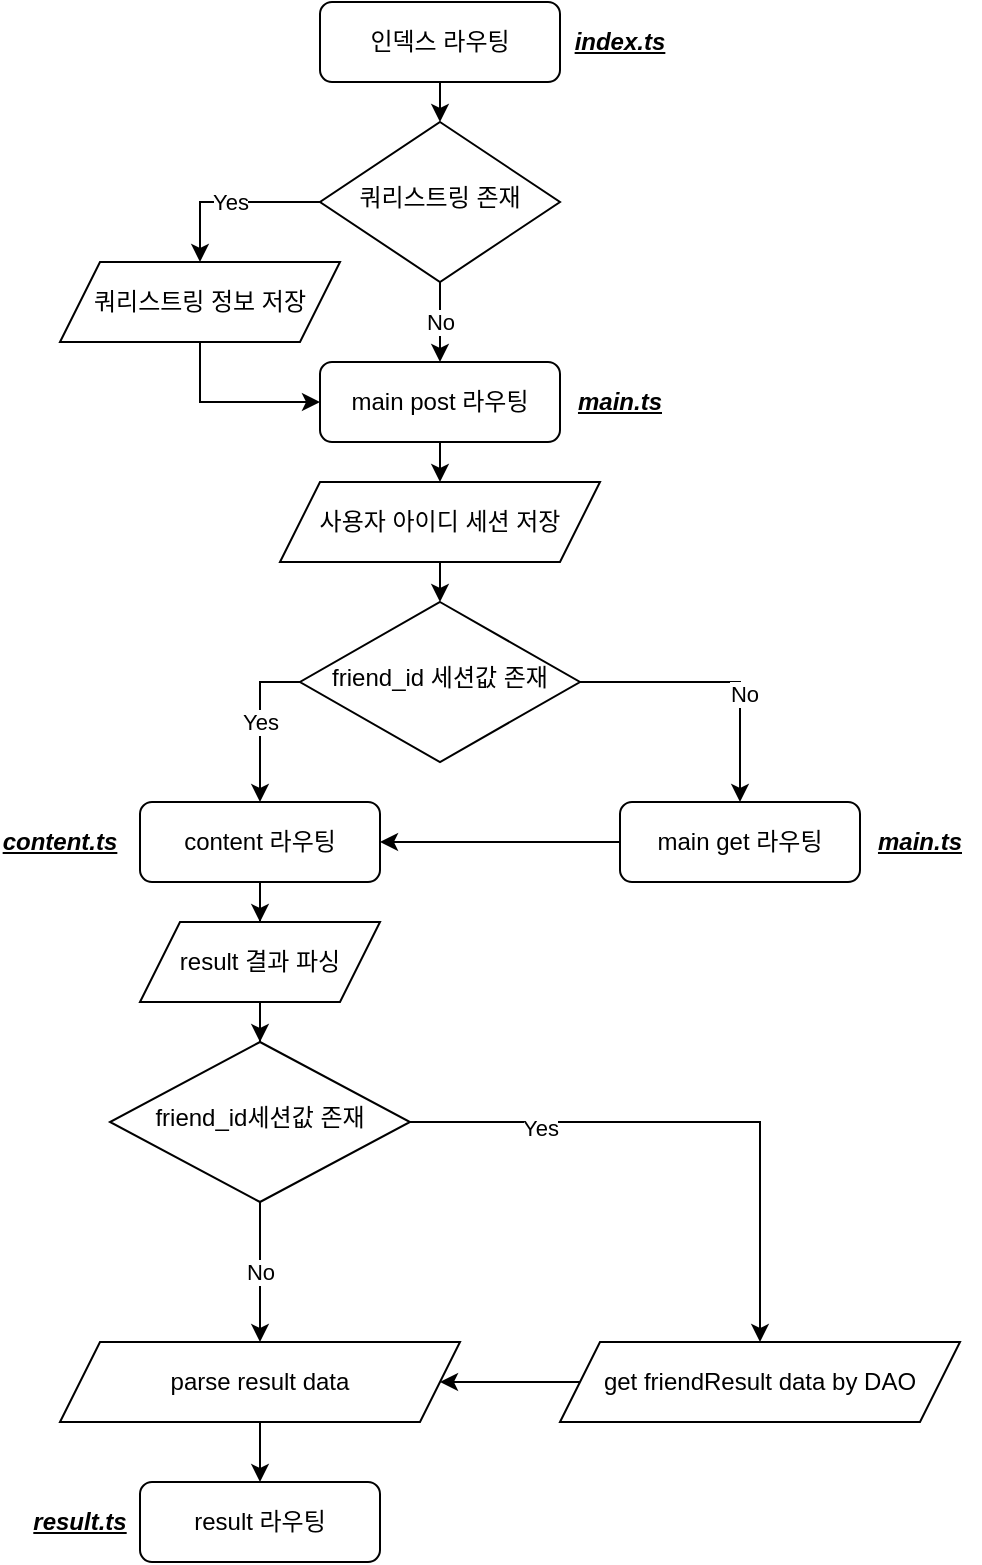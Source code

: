 <mxfile version="20.8.5" type="device"><diagram id="C5RBs43oDa-KdzZeNtuy" name="Page-1"><mxGraphModel dx="731" dy="434" grid="1" gridSize="10" guides="1" tooltips="1" connect="1" arrows="1" fold="1" page="1" pageScale="1" pageWidth="827" pageHeight="1169" math="0" shadow="0"><root><mxCell id="WIyWlLk6GJQsqaUBKTNV-0"/><mxCell id="WIyWlLk6GJQsqaUBKTNV-1" parent="WIyWlLk6GJQsqaUBKTNV-0"/><mxCell id="svZUFqZ33WAATAJRBPAw-22" style="edgeStyle=orthogonalEdgeStyle;rounded=0;orthogonalLoop=1;jettySize=auto;html=1;exitX=0.5;exitY=1;exitDx=0;exitDy=0;entryX=0.5;entryY=0;entryDx=0;entryDy=0;" edge="1" parent="WIyWlLk6GJQsqaUBKTNV-1" source="WIyWlLk6GJQsqaUBKTNV-3" target="WIyWlLk6GJQsqaUBKTNV-6"><mxGeometry relative="1" as="geometry"/></mxCell><mxCell id="WIyWlLk6GJQsqaUBKTNV-3" value="인덱스 라우팅" style="rounded=1;whiteSpace=wrap;html=1;fontSize=12;glass=0;strokeWidth=1;shadow=0;" parent="WIyWlLk6GJQsqaUBKTNV-1" vertex="1"><mxGeometry x="160" y="80" width="120" height="40" as="geometry"/></mxCell><mxCell id="svZUFqZ33WAATAJRBPAw-2" value="Yes" style="edgeStyle=orthogonalEdgeStyle;rounded=0;orthogonalLoop=1;jettySize=auto;html=1;exitX=0;exitY=0.5;exitDx=0;exitDy=0;entryX=0.5;entryY=0;entryDx=0;entryDy=0;" edge="1" parent="WIyWlLk6GJQsqaUBKTNV-1" source="WIyWlLk6GJQsqaUBKTNV-6" target="svZUFqZ33WAATAJRBPAw-1"><mxGeometry relative="1" as="geometry"/></mxCell><mxCell id="svZUFqZ33WAATAJRBPAw-4" value="No" style="edgeStyle=orthogonalEdgeStyle;rounded=0;orthogonalLoop=1;jettySize=auto;html=1;" edge="1" parent="WIyWlLk6GJQsqaUBKTNV-1" source="WIyWlLk6GJQsqaUBKTNV-6" target="svZUFqZ33WAATAJRBPAw-3"><mxGeometry relative="1" as="geometry"/></mxCell><mxCell id="WIyWlLk6GJQsqaUBKTNV-6" value="쿼리스트링 존재" style="rhombus;whiteSpace=wrap;html=1;shadow=0;fontFamily=Helvetica;fontSize=12;align=center;strokeWidth=1;spacing=6;spacingTop=-4;" parent="WIyWlLk6GJQsqaUBKTNV-1" vertex="1"><mxGeometry x="160" y="140" width="120" height="80" as="geometry"/></mxCell><mxCell id="svZUFqZ33WAATAJRBPAw-5" style="edgeStyle=orthogonalEdgeStyle;rounded=0;orthogonalLoop=1;jettySize=auto;html=1;exitX=0.5;exitY=1;exitDx=0;exitDy=0;entryX=0;entryY=0.5;entryDx=0;entryDy=0;" edge="1" parent="WIyWlLk6GJQsqaUBKTNV-1" source="svZUFqZ33WAATAJRBPAw-1" target="svZUFqZ33WAATAJRBPAw-3"><mxGeometry relative="1" as="geometry"/></mxCell><mxCell id="svZUFqZ33WAATAJRBPAw-1" value="쿼리스트링 정보 저장" style="shape=parallelogram;perimeter=parallelogramPerimeter;whiteSpace=wrap;html=1;fixedSize=1;" vertex="1" parent="WIyWlLk6GJQsqaUBKTNV-1"><mxGeometry x="30" y="210" width="140" height="40" as="geometry"/></mxCell><mxCell id="svZUFqZ33WAATAJRBPAw-7" style="edgeStyle=orthogonalEdgeStyle;rounded=0;orthogonalLoop=1;jettySize=auto;html=1;exitX=0.5;exitY=1;exitDx=0;exitDy=0;entryX=0.5;entryY=0;entryDx=0;entryDy=0;" edge="1" parent="WIyWlLk6GJQsqaUBKTNV-1" source="svZUFqZ33WAATAJRBPAw-3" target="svZUFqZ33WAATAJRBPAw-6"><mxGeometry relative="1" as="geometry"/></mxCell><mxCell id="svZUFqZ33WAATAJRBPAw-3" value="main post 라우팅" style="rounded=1;whiteSpace=wrap;html=1;fontSize=12;glass=0;strokeWidth=1;shadow=0;" vertex="1" parent="WIyWlLk6GJQsqaUBKTNV-1"><mxGeometry x="160" y="260" width="120" height="40" as="geometry"/></mxCell><mxCell id="svZUFqZ33WAATAJRBPAw-25" style="edgeStyle=orthogonalEdgeStyle;rounded=0;orthogonalLoop=1;jettySize=auto;html=1;exitX=0.5;exitY=1;exitDx=0;exitDy=0;entryX=0.5;entryY=0;entryDx=0;entryDy=0;" edge="1" parent="WIyWlLk6GJQsqaUBKTNV-1" source="svZUFqZ33WAATAJRBPAw-6" target="svZUFqZ33WAATAJRBPAw-8"><mxGeometry relative="1" as="geometry"/></mxCell><mxCell id="svZUFqZ33WAATAJRBPAw-6" value="사용자 아이디 세션 저장" style="shape=parallelogram;perimeter=parallelogramPerimeter;whiteSpace=wrap;html=1;fixedSize=1;" vertex="1" parent="WIyWlLk6GJQsqaUBKTNV-1"><mxGeometry x="140" y="320" width="160" height="40" as="geometry"/></mxCell><mxCell id="svZUFqZ33WAATAJRBPAw-26" value="Yes" style="edgeStyle=orthogonalEdgeStyle;rounded=0;orthogonalLoop=1;jettySize=auto;html=1;exitX=0;exitY=0.5;exitDx=0;exitDy=0;entryX=0.5;entryY=0;entryDx=0;entryDy=0;" edge="1" parent="WIyWlLk6GJQsqaUBKTNV-1" source="svZUFqZ33WAATAJRBPAw-8" target="svZUFqZ33WAATAJRBPAw-9"><mxGeometry relative="1" as="geometry"/></mxCell><mxCell id="svZUFqZ33WAATAJRBPAw-27" style="edgeStyle=orthogonalEdgeStyle;rounded=0;orthogonalLoop=1;jettySize=auto;html=1;entryX=0.5;entryY=0;entryDx=0;entryDy=0;" edge="1" parent="WIyWlLk6GJQsqaUBKTNV-1" source="svZUFqZ33WAATAJRBPAw-8" target="svZUFqZ33WAATAJRBPAw-12"><mxGeometry relative="1" as="geometry"/></mxCell><mxCell id="svZUFqZ33WAATAJRBPAw-28" value="No" style="edgeLabel;html=1;align=center;verticalAlign=middle;resizable=0;points=[];" vertex="1" connectable="0" parent="svZUFqZ33WAATAJRBPAw-27"><mxGeometry x="0.222" y="2" relative="1" as="geometry"><mxPoint as="offset"/></mxGeometry></mxCell><mxCell id="svZUFqZ33WAATAJRBPAw-8" value="friend_id 세션값 존재" style="rhombus;whiteSpace=wrap;html=1;shadow=0;fontFamily=Helvetica;fontSize=12;align=center;strokeWidth=1;spacing=6;spacingTop=-4;" vertex="1" parent="WIyWlLk6GJQsqaUBKTNV-1"><mxGeometry x="150" y="380" width="140" height="80" as="geometry"/></mxCell><mxCell id="svZUFqZ33WAATAJRBPAw-14" style="edgeStyle=orthogonalEdgeStyle;rounded=0;orthogonalLoop=1;jettySize=auto;html=1;entryX=0.5;entryY=0;entryDx=0;entryDy=0;" edge="1" parent="WIyWlLk6GJQsqaUBKTNV-1" source="svZUFqZ33WAATAJRBPAw-9" target="svZUFqZ33WAATAJRBPAw-13"><mxGeometry relative="1" as="geometry"/></mxCell><mxCell id="svZUFqZ33WAATAJRBPAw-9" value="content 라우팅" style="rounded=1;whiteSpace=wrap;html=1;fontSize=12;glass=0;strokeWidth=1;shadow=0;" vertex="1" parent="WIyWlLk6GJQsqaUBKTNV-1"><mxGeometry x="70" y="480" width="120" height="40" as="geometry"/></mxCell><mxCell id="svZUFqZ33WAATAJRBPAw-15" style="edgeStyle=orthogonalEdgeStyle;rounded=0;orthogonalLoop=1;jettySize=auto;html=1;exitX=0;exitY=0.5;exitDx=0;exitDy=0;entryX=1;entryY=0.5;entryDx=0;entryDy=0;" edge="1" parent="WIyWlLk6GJQsqaUBKTNV-1" source="svZUFqZ33WAATAJRBPAw-12" target="svZUFqZ33WAATAJRBPAw-9"><mxGeometry relative="1" as="geometry"/></mxCell><mxCell id="svZUFqZ33WAATAJRBPAw-12" value="main get 라우팅" style="rounded=1;whiteSpace=wrap;html=1;fontSize=12;glass=0;strokeWidth=1;shadow=0;" vertex="1" parent="WIyWlLk6GJQsqaUBKTNV-1"><mxGeometry x="310" y="480" width="120" height="40" as="geometry"/></mxCell><mxCell id="svZUFqZ33WAATAJRBPAw-17" style="edgeStyle=orthogonalEdgeStyle;rounded=0;orthogonalLoop=1;jettySize=auto;html=1;exitX=0.5;exitY=1;exitDx=0;exitDy=0;" edge="1" parent="WIyWlLk6GJQsqaUBKTNV-1" source="svZUFqZ33WAATAJRBPAw-13" target="svZUFqZ33WAATAJRBPAw-16"><mxGeometry relative="1" as="geometry"/></mxCell><mxCell id="svZUFqZ33WAATAJRBPAw-13" value="result 결과 파싱" style="shape=parallelogram;perimeter=parallelogramPerimeter;whiteSpace=wrap;html=1;fixedSize=1;" vertex="1" parent="WIyWlLk6GJQsqaUBKTNV-1"><mxGeometry x="70" y="540" width="120" height="40" as="geometry"/></mxCell><mxCell id="svZUFqZ33WAATAJRBPAw-35" value="No" style="edgeStyle=orthogonalEdgeStyle;rounded=0;orthogonalLoop=1;jettySize=auto;html=1;exitX=0.5;exitY=1;exitDx=0;exitDy=0;" edge="1" parent="WIyWlLk6GJQsqaUBKTNV-1" source="svZUFqZ33WAATAJRBPAw-16" target="svZUFqZ33WAATAJRBPAw-31"><mxGeometry relative="1" as="geometry"/></mxCell><mxCell id="svZUFqZ33WAATAJRBPAw-36" style="edgeStyle=orthogonalEdgeStyle;rounded=0;orthogonalLoop=1;jettySize=auto;html=1;entryX=0.5;entryY=0;entryDx=0;entryDy=0;" edge="1" parent="WIyWlLk6GJQsqaUBKTNV-1" source="svZUFqZ33WAATAJRBPAw-16" target="svZUFqZ33WAATAJRBPAw-30"><mxGeometry relative="1" as="geometry"/></mxCell><mxCell id="svZUFqZ33WAATAJRBPAw-41" value="Yes" style="edgeLabel;html=1;align=center;verticalAlign=middle;resizable=0;points=[];" vertex="1" connectable="0" parent="svZUFqZ33WAATAJRBPAw-36"><mxGeometry x="-0.549" y="-3" relative="1" as="geometry"><mxPoint as="offset"/></mxGeometry></mxCell><mxCell id="svZUFqZ33WAATAJRBPAw-16" value="friend_id세션값 존재" style="rhombus;whiteSpace=wrap;html=1;shadow=0;fontFamily=Helvetica;fontSize=12;align=center;strokeWidth=1;spacing=6;spacingTop=-4;" vertex="1" parent="WIyWlLk6GJQsqaUBKTNV-1"><mxGeometry x="55" y="600" width="150" height="80" as="geometry"/></mxCell><mxCell id="svZUFqZ33WAATAJRBPAw-20" value="result 라우팅" style="rounded=1;whiteSpace=wrap;html=1;fontSize=12;glass=0;strokeWidth=1;shadow=0;" vertex="1" parent="WIyWlLk6GJQsqaUBKTNV-1"><mxGeometry x="70" y="820" width="120" height="40" as="geometry"/></mxCell><mxCell id="svZUFqZ33WAATAJRBPAw-37" style="edgeStyle=orthogonalEdgeStyle;rounded=0;orthogonalLoop=1;jettySize=auto;html=1;exitX=0;exitY=0.5;exitDx=0;exitDy=0;entryX=1;entryY=0.5;entryDx=0;entryDy=0;" edge="1" parent="WIyWlLk6GJQsqaUBKTNV-1" source="svZUFqZ33WAATAJRBPAw-30" target="svZUFqZ33WAATAJRBPAw-31"><mxGeometry relative="1" as="geometry"/></mxCell><mxCell id="svZUFqZ33WAATAJRBPAw-30" value="get friendResult data by DAO" style="shape=parallelogram;perimeter=parallelogramPerimeter;whiteSpace=wrap;html=1;fixedSize=1;" vertex="1" parent="WIyWlLk6GJQsqaUBKTNV-1"><mxGeometry x="280" y="750" width="200" height="40" as="geometry"/></mxCell><mxCell id="svZUFqZ33WAATAJRBPAw-39" style="edgeStyle=orthogonalEdgeStyle;rounded=0;orthogonalLoop=1;jettySize=auto;html=1;exitX=0.5;exitY=1;exitDx=0;exitDy=0;entryX=0.5;entryY=0;entryDx=0;entryDy=0;" edge="1" parent="WIyWlLk6GJQsqaUBKTNV-1" source="svZUFqZ33WAATAJRBPAw-31" target="svZUFqZ33WAATAJRBPAw-20"><mxGeometry relative="1" as="geometry"/></mxCell><mxCell id="svZUFqZ33WAATAJRBPAw-31" value="parse result data" style="shape=parallelogram;perimeter=parallelogramPerimeter;whiteSpace=wrap;html=1;fixedSize=1;" vertex="1" parent="WIyWlLk6GJQsqaUBKTNV-1"><mxGeometry x="30" y="750" width="200" height="40" as="geometry"/></mxCell><mxCell id="svZUFqZ33WAATAJRBPAw-42" value="index.ts" style="text;html=1;strokeColor=none;fillColor=none;align=center;verticalAlign=middle;whiteSpace=wrap;rounded=0;shadow=0;fontStyle=7" vertex="1" parent="WIyWlLk6GJQsqaUBKTNV-1"><mxGeometry x="280" y="85" width="60" height="30" as="geometry"/></mxCell><mxCell id="svZUFqZ33WAATAJRBPAw-43" value="main.ts" style="text;html=1;strokeColor=none;fillColor=none;align=center;verticalAlign=middle;whiteSpace=wrap;rounded=0;shadow=0;fontStyle=7" vertex="1" parent="WIyWlLk6GJQsqaUBKTNV-1"><mxGeometry x="280" y="265" width="60" height="30" as="geometry"/></mxCell><mxCell id="svZUFqZ33WAATAJRBPAw-44" value="content.ts" style="text;html=1;strokeColor=none;fillColor=none;align=center;verticalAlign=middle;whiteSpace=wrap;rounded=0;shadow=0;fontStyle=7" vertex="1" parent="WIyWlLk6GJQsqaUBKTNV-1"><mxGeometry y="485" width="60" height="30" as="geometry"/></mxCell><mxCell id="svZUFqZ33WAATAJRBPAw-45" value="main.ts" style="text;html=1;strokeColor=none;fillColor=none;align=center;verticalAlign=middle;whiteSpace=wrap;rounded=0;shadow=0;fontStyle=7" vertex="1" parent="WIyWlLk6GJQsqaUBKTNV-1"><mxGeometry x="430" y="485" width="60" height="30" as="geometry"/></mxCell><mxCell id="svZUFqZ33WAATAJRBPAw-46" value="result.ts" style="text;html=1;strokeColor=none;fillColor=none;align=center;verticalAlign=middle;whiteSpace=wrap;rounded=0;shadow=0;fontStyle=7" vertex="1" parent="WIyWlLk6GJQsqaUBKTNV-1"><mxGeometry x="10" y="825" width="60" height="30" as="geometry"/></mxCell></root></mxGraphModel></diagram></mxfile>